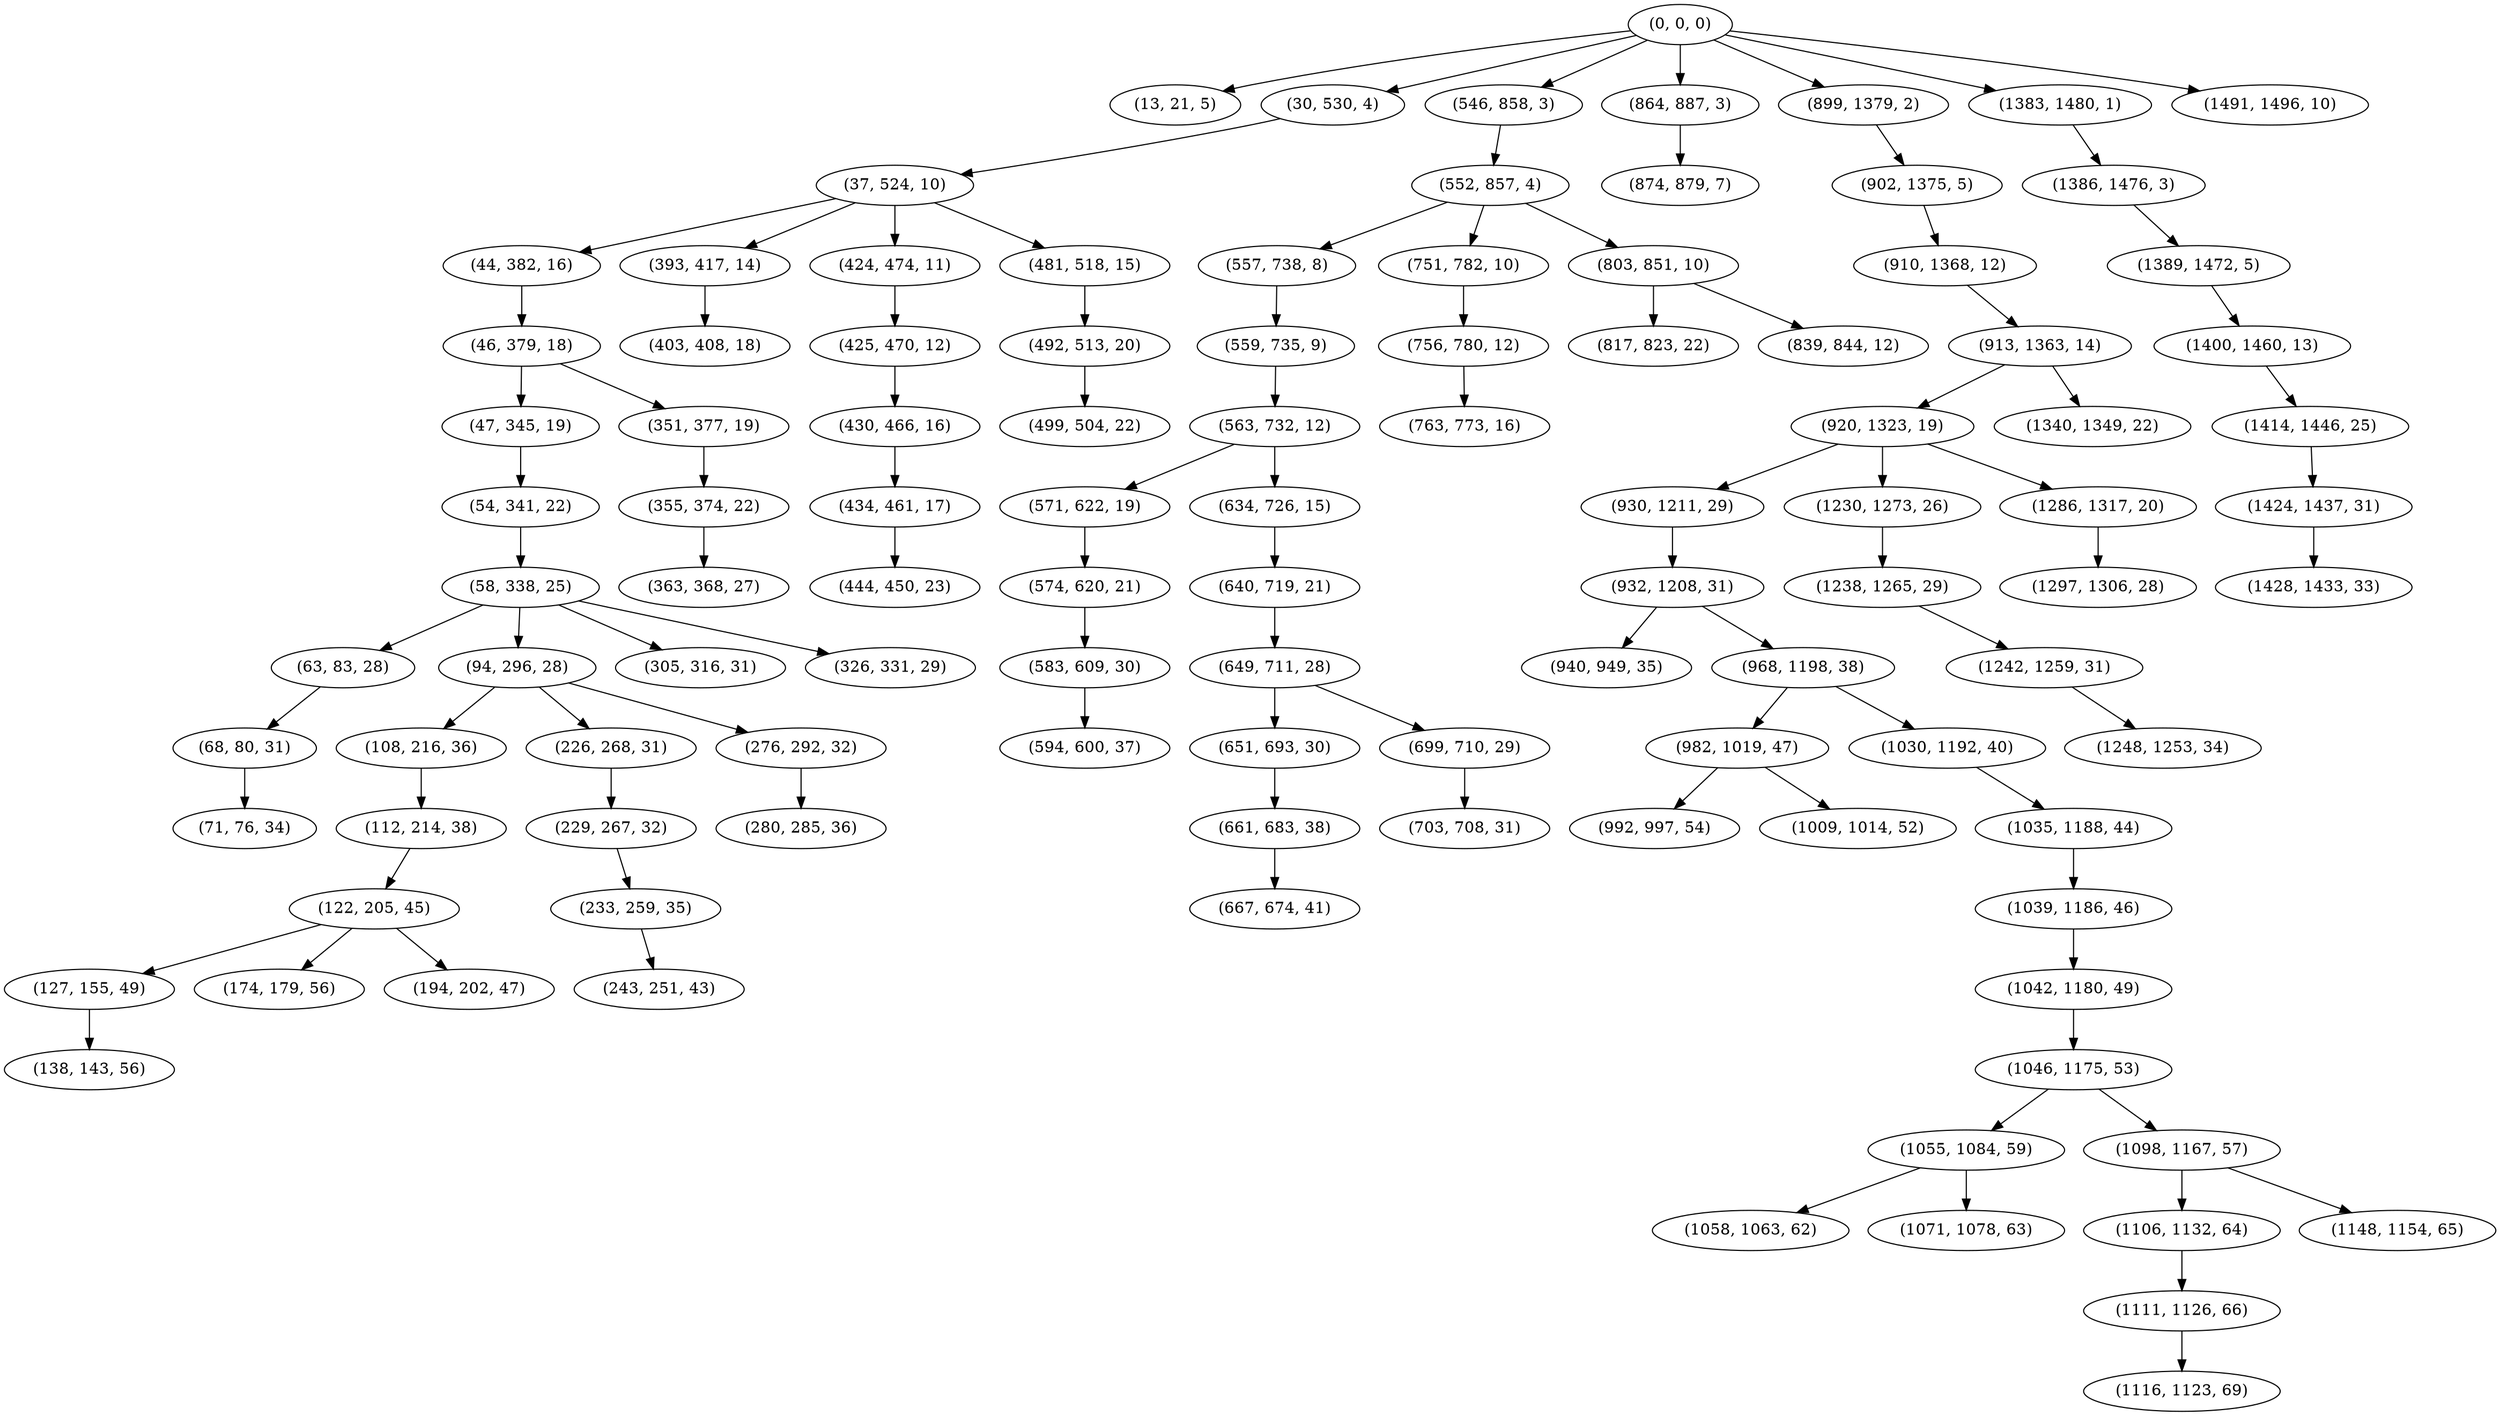 digraph tree {
    "(0, 0, 0)";
    "(13, 21, 5)";
    "(30, 530, 4)";
    "(37, 524, 10)";
    "(44, 382, 16)";
    "(46, 379, 18)";
    "(47, 345, 19)";
    "(54, 341, 22)";
    "(58, 338, 25)";
    "(63, 83, 28)";
    "(68, 80, 31)";
    "(71, 76, 34)";
    "(94, 296, 28)";
    "(108, 216, 36)";
    "(112, 214, 38)";
    "(122, 205, 45)";
    "(127, 155, 49)";
    "(138, 143, 56)";
    "(174, 179, 56)";
    "(194, 202, 47)";
    "(226, 268, 31)";
    "(229, 267, 32)";
    "(233, 259, 35)";
    "(243, 251, 43)";
    "(276, 292, 32)";
    "(280, 285, 36)";
    "(305, 316, 31)";
    "(326, 331, 29)";
    "(351, 377, 19)";
    "(355, 374, 22)";
    "(363, 368, 27)";
    "(393, 417, 14)";
    "(403, 408, 18)";
    "(424, 474, 11)";
    "(425, 470, 12)";
    "(430, 466, 16)";
    "(434, 461, 17)";
    "(444, 450, 23)";
    "(481, 518, 15)";
    "(492, 513, 20)";
    "(499, 504, 22)";
    "(546, 858, 3)";
    "(552, 857, 4)";
    "(557, 738, 8)";
    "(559, 735, 9)";
    "(563, 732, 12)";
    "(571, 622, 19)";
    "(574, 620, 21)";
    "(583, 609, 30)";
    "(594, 600, 37)";
    "(634, 726, 15)";
    "(640, 719, 21)";
    "(649, 711, 28)";
    "(651, 693, 30)";
    "(661, 683, 38)";
    "(667, 674, 41)";
    "(699, 710, 29)";
    "(703, 708, 31)";
    "(751, 782, 10)";
    "(756, 780, 12)";
    "(763, 773, 16)";
    "(803, 851, 10)";
    "(817, 823, 22)";
    "(839, 844, 12)";
    "(864, 887, 3)";
    "(874, 879, 7)";
    "(899, 1379, 2)";
    "(902, 1375, 5)";
    "(910, 1368, 12)";
    "(913, 1363, 14)";
    "(920, 1323, 19)";
    "(930, 1211, 29)";
    "(932, 1208, 31)";
    "(940, 949, 35)";
    "(968, 1198, 38)";
    "(982, 1019, 47)";
    "(992, 997, 54)";
    "(1009, 1014, 52)";
    "(1030, 1192, 40)";
    "(1035, 1188, 44)";
    "(1039, 1186, 46)";
    "(1042, 1180, 49)";
    "(1046, 1175, 53)";
    "(1055, 1084, 59)";
    "(1058, 1063, 62)";
    "(1071, 1078, 63)";
    "(1098, 1167, 57)";
    "(1106, 1132, 64)";
    "(1111, 1126, 66)";
    "(1116, 1123, 69)";
    "(1148, 1154, 65)";
    "(1230, 1273, 26)";
    "(1238, 1265, 29)";
    "(1242, 1259, 31)";
    "(1248, 1253, 34)";
    "(1286, 1317, 20)";
    "(1297, 1306, 28)";
    "(1340, 1349, 22)";
    "(1383, 1480, 1)";
    "(1386, 1476, 3)";
    "(1389, 1472, 5)";
    "(1400, 1460, 13)";
    "(1414, 1446, 25)";
    "(1424, 1437, 31)";
    "(1428, 1433, 33)";
    "(1491, 1496, 10)";
    "(0, 0, 0)" -> "(13, 21, 5)";
    "(0, 0, 0)" -> "(30, 530, 4)";
    "(0, 0, 0)" -> "(546, 858, 3)";
    "(0, 0, 0)" -> "(864, 887, 3)";
    "(0, 0, 0)" -> "(899, 1379, 2)";
    "(0, 0, 0)" -> "(1383, 1480, 1)";
    "(0, 0, 0)" -> "(1491, 1496, 10)";
    "(30, 530, 4)" -> "(37, 524, 10)";
    "(37, 524, 10)" -> "(44, 382, 16)";
    "(37, 524, 10)" -> "(393, 417, 14)";
    "(37, 524, 10)" -> "(424, 474, 11)";
    "(37, 524, 10)" -> "(481, 518, 15)";
    "(44, 382, 16)" -> "(46, 379, 18)";
    "(46, 379, 18)" -> "(47, 345, 19)";
    "(46, 379, 18)" -> "(351, 377, 19)";
    "(47, 345, 19)" -> "(54, 341, 22)";
    "(54, 341, 22)" -> "(58, 338, 25)";
    "(58, 338, 25)" -> "(63, 83, 28)";
    "(58, 338, 25)" -> "(94, 296, 28)";
    "(58, 338, 25)" -> "(305, 316, 31)";
    "(58, 338, 25)" -> "(326, 331, 29)";
    "(63, 83, 28)" -> "(68, 80, 31)";
    "(68, 80, 31)" -> "(71, 76, 34)";
    "(94, 296, 28)" -> "(108, 216, 36)";
    "(94, 296, 28)" -> "(226, 268, 31)";
    "(94, 296, 28)" -> "(276, 292, 32)";
    "(108, 216, 36)" -> "(112, 214, 38)";
    "(112, 214, 38)" -> "(122, 205, 45)";
    "(122, 205, 45)" -> "(127, 155, 49)";
    "(122, 205, 45)" -> "(174, 179, 56)";
    "(122, 205, 45)" -> "(194, 202, 47)";
    "(127, 155, 49)" -> "(138, 143, 56)";
    "(226, 268, 31)" -> "(229, 267, 32)";
    "(229, 267, 32)" -> "(233, 259, 35)";
    "(233, 259, 35)" -> "(243, 251, 43)";
    "(276, 292, 32)" -> "(280, 285, 36)";
    "(351, 377, 19)" -> "(355, 374, 22)";
    "(355, 374, 22)" -> "(363, 368, 27)";
    "(393, 417, 14)" -> "(403, 408, 18)";
    "(424, 474, 11)" -> "(425, 470, 12)";
    "(425, 470, 12)" -> "(430, 466, 16)";
    "(430, 466, 16)" -> "(434, 461, 17)";
    "(434, 461, 17)" -> "(444, 450, 23)";
    "(481, 518, 15)" -> "(492, 513, 20)";
    "(492, 513, 20)" -> "(499, 504, 22)";
    "(546, 858, 3)" -> "(552, 857, 4)";
    "(552, 857, 4)" -> "(557, 738, 8)";
    "(552, 857, 4)" -> "(751, 782, 10)";
    "(552, 857, 4)" -> "(803, 851, 10)";
    "(557, 738, 8)" -> "(559, 735, 9)";
    "(559, 735, 9)" -> "(563, 732, 12)";
    "(563, 732, 12)" -> "(571, 622, 19)";
    "(563, 732, 12)" -> "(634, 726, 15)";
    "(571, 622, 19)" -> "(574, 620, 21)";
    "(574, 620, 21)" -> "(583, 609, 30)";
    "(583, 609, 30)" -> "(594, 600, 37)";
    "(634, 726, 15)" -> "(640, 719, 21)";
    "(640, 719, 21)" -> "(649, 711, 28)";
    "(649, 711, 28)" -> "(651, 693, 30)";
    "(649, 711, 28)" -> "(699, 710, 29)";
    "(651, 693, 30)" -> "(661, 683, 38)";
    "(661, 683, 38)" -> "(667, 674, 41)";
    "(699, 710, 29)" -> "(703, 708, 31)";
    "(751, 782, 10)" -> "(756, 780, 12)";
    "(756, 780, 12)" -> "(763, 773, 16)";
    "(803, 851, 10)" -> "(817, 823, 22)";
    "(803, 851, 10)" -> "(839, 844, 12)";
    "(864, 887, 3)" -> "(874, 879, 7)";
    "(899, 1379, 2)" -> "(902, 1375, 5)";
    "(902, 1375, 5)" -> "(910, 1368, 12)";
    "(910, 1368, 12)" -> "(913, 1363, 14)";
    "(913, 1363, 14)" -> "(920, 1323, 19)";
    "(913, 1363, 14)" -> "(1340, 1349, 22)";
    "(920, 1323, 19)" -> "(930, 1211, 29)";
    "(920, 1323, 19)" -> "(1230, 1273, 26)";
    "(920, 1323, 19)" -> "(1286, 1317, 20)";
    "(930, 1211, 29)" -> "(932, 1208, 31)";
    "(932, 1208, 31)" -> "(940, 949, 35)";
    "(932, 1208, 31)" -> "(968, 1198, 38)";
    "(968, 1198, 38)" -> "(982, 1019, 47)";
    "(968, 1198, 38)" -> "(1030, 1192, 40)";
    "(982, 1019, 47)" -> "(992, 997, 54)";
    "(982, 1019, 47)" -> "(1009, 1014, 52)";
    "(1030, 1192, 40)" -> "(1035, 1188, 44)";
    "(1035, 1188, 44)" -> "(1039, 1186, 46)";
    "(1039, 1186, 46)" -> "(1042, 1180, 49)";
    "(1042, 1180, 49)" -> "(1046, 1175, 53)";
    "(1046, 1175, 53)" -> "(1055, 1084, 59)";
    "(1046, 1175, 53)" -> "(1098, 1167, 57)";
    "(1055, 1084, 59)" -> "(1058, 1063, 62)";
    "(1055, 1084, 59)" -> "(1071, 1078, 63)";
    "(1098, 1167, 57)" -> "(1106, 1132, 64)";
    "(1098, 1167, 57)" -> "(1148, 1154, 65)";
    "(1106, 1132, 64)" -> "(1111, 1126, 66)";
    "(1111, 1126, 66)" -> "(1116, 1123, 69)";
    "(1230, 1273, 26)" -> "(1238, 1265, 29)";
    "(1238, 1265, 29)" -> "(1242, 1259, 31)";
    "(1242, 1259, 31)" -> "(1248, 1253, 34)";
    "(1286, 1317, 20)" -> "(1297, 1306, 28)";
    "(1383, 1480, 1)" -> "(1386, 1476, 3)";
    "(1386, 1476, 3)" -> "(1389, 1472, 5)";
    "(1389, 1472, 5)" -> "(1400, 1460, 13)";
    "(1400, 1460, 13)" -> "(1414, 1446, 25)";
    "(1414, 1446, 25)" -> "(1424, 1437, 31)";
    "(1424, 1437, 31)" -> "(1428, 1433, 33)";
}
